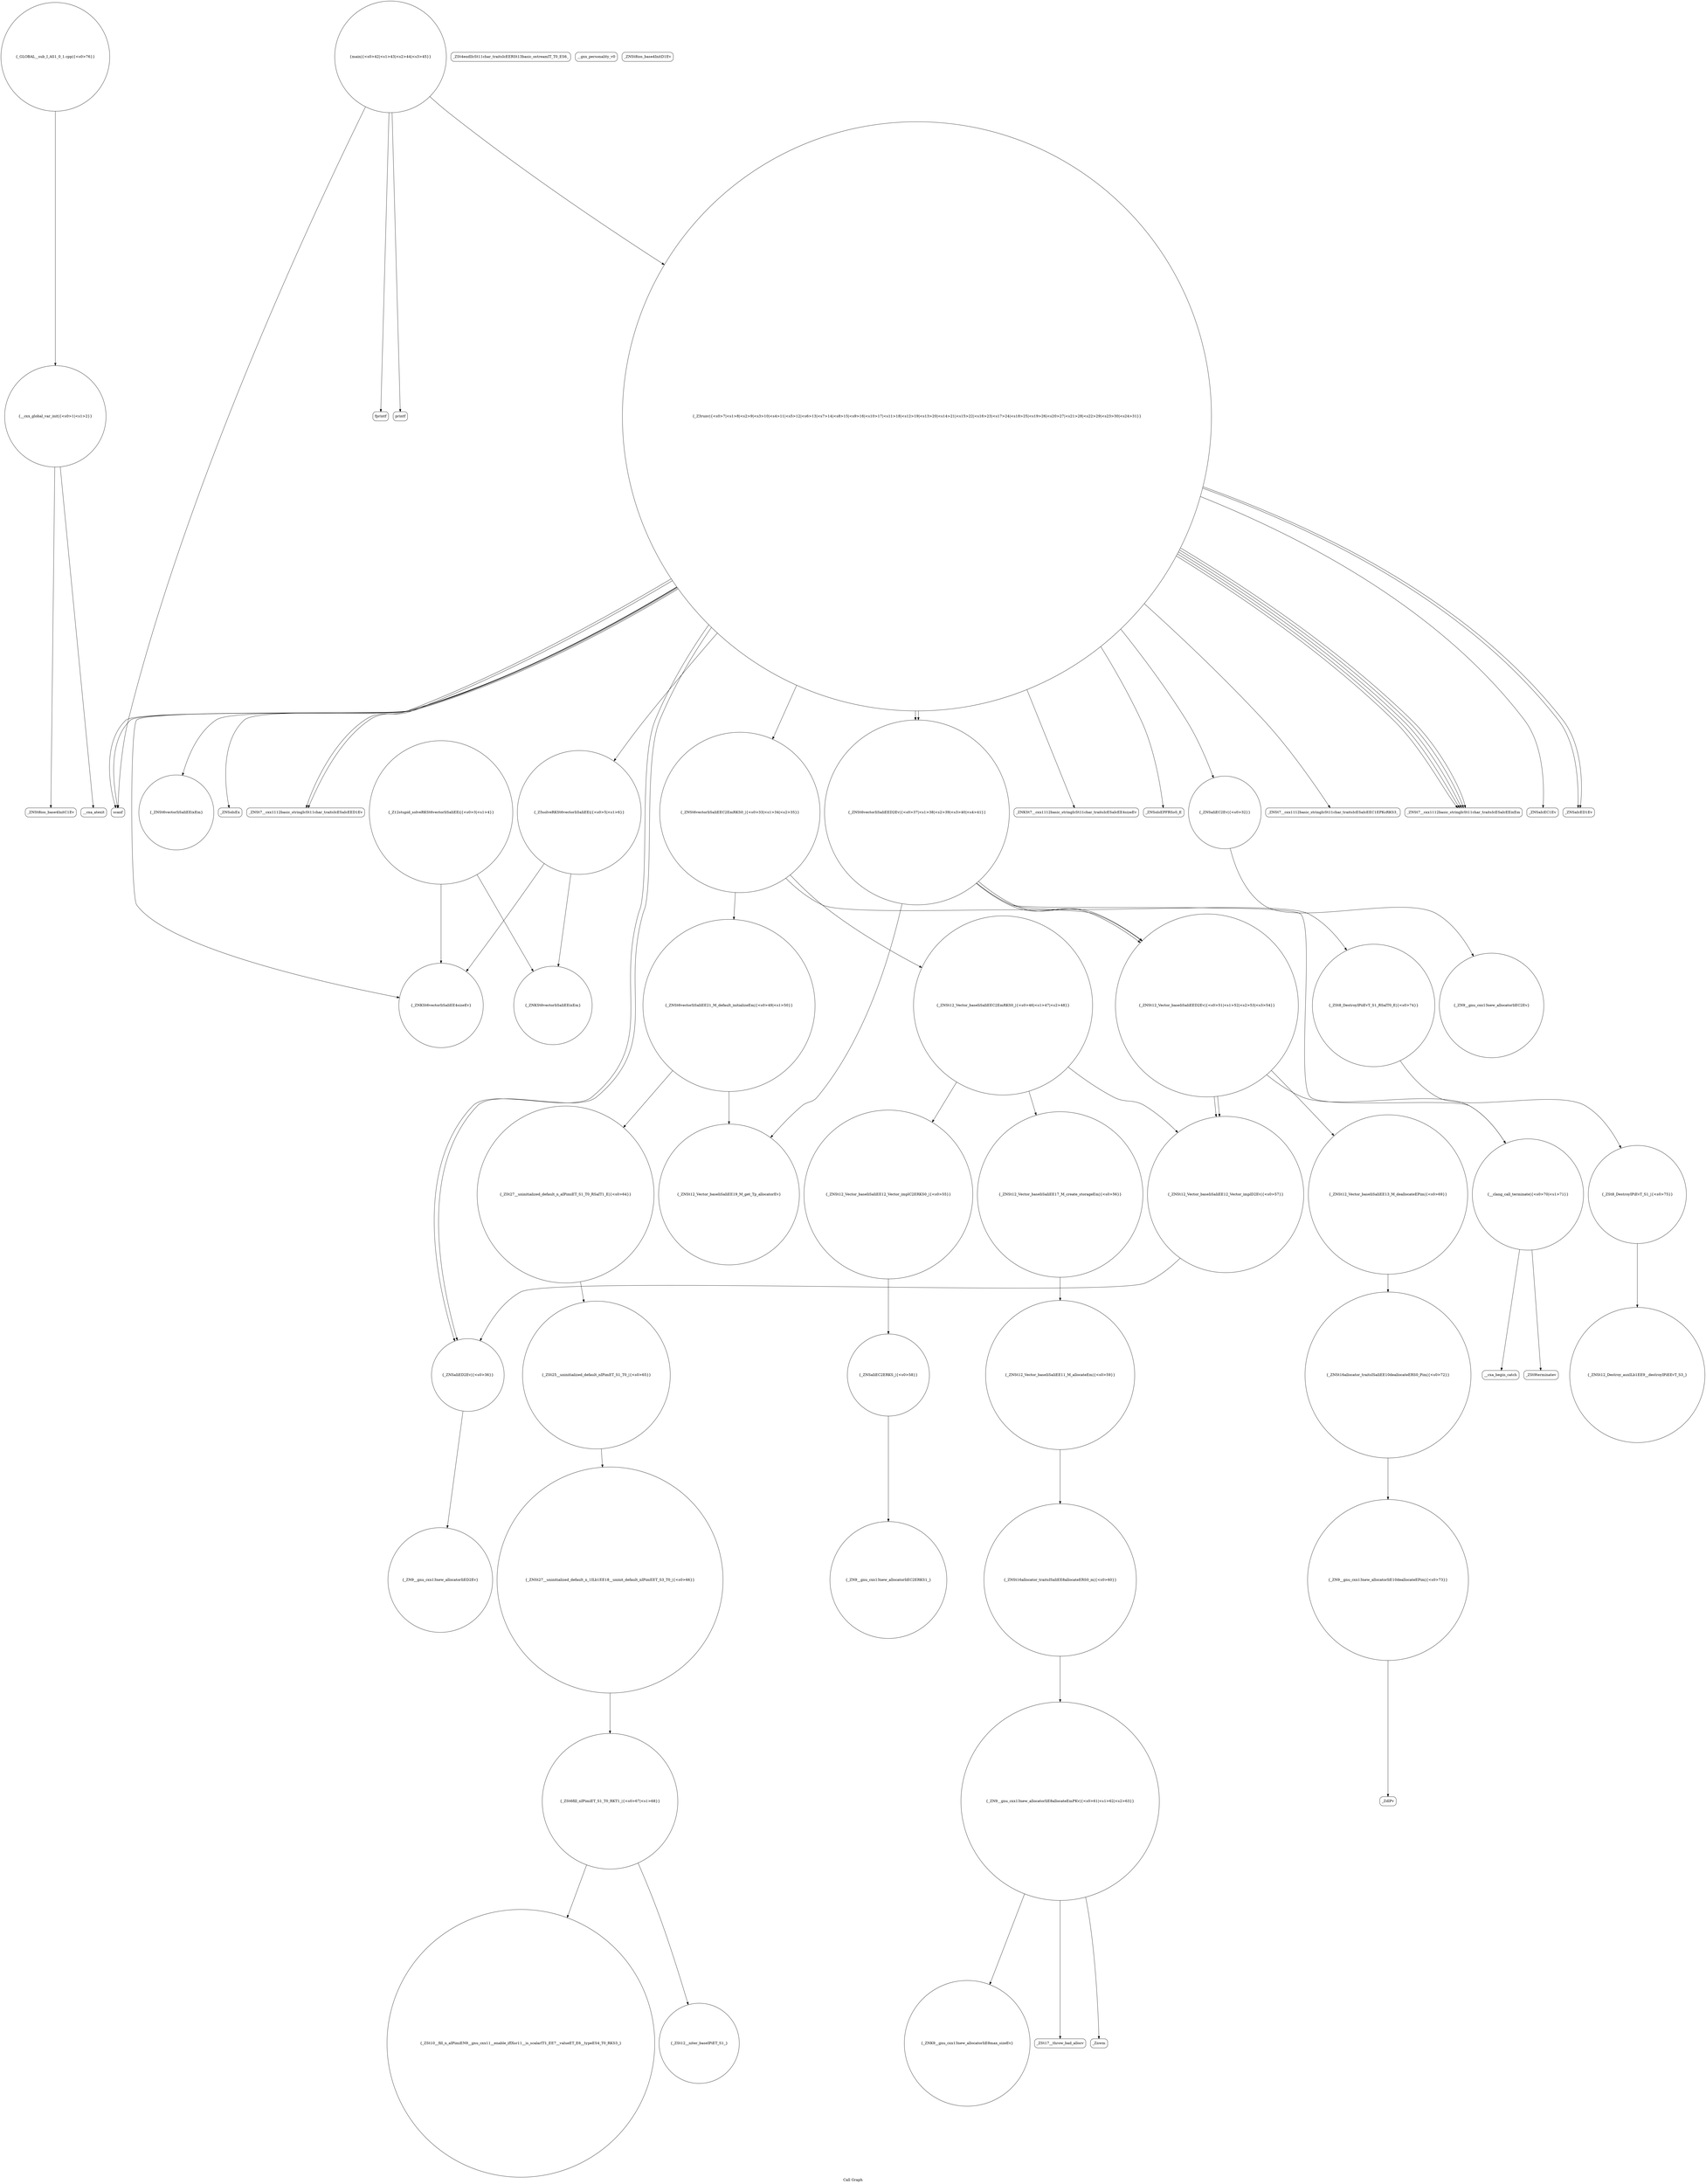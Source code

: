 digraph "Call Graph" {
	label="Call Graph";

	Node0x564c2c33f740 [shape=record,shape=circle,label="{__cxx_global_var_init|{<s0>1|<s1>2}}"];
	Node0x564c2c33f740:s0 -> Node0x564c2c33f7c0[color=black];
	Node0x564c2c33f740:s1 -> Node0x564c2c33f8c0[color=black];
	Node0x564c2c340dc0 [shape=record,shape=circle,label="{_ZNSt12_Vector_baseIiSaIiEE19_M_get_Tp_allocatorEv}"];
	Node0x564c2c33fac0 [shape=record,shape=circle,label="{_Z5solveRKSt6vectorIiSaIiEEi|{<s0>5|<s1>6}}"];
	Node0x564c2c33fac0:s0 -> Node0x564c2c33f9c0[color=black];
	Node0x564c2c33fac0:s1 -> Node0x564c2c33fa40[color=black];
	Node0x564c2c342160 [shape=record,shape=circle,label="{__clang_call_terminate|{<s0>70|<s1>71}}"];
	Node0x564c2c342160:s0 -> Node0x564c2c3421e0[color=black];
	Node0x564c2c342160:s1 -> Node0x564c2c342260[color=black];
	Node0x564c2c33fe40 [shape=record,shape=Mrecord,label="{_ZNKSt7__cxx1112basic_stringIcSt11char_traitsIcESaIcEE4sizeEv}"];
	Node0x564c2c3424e0 [shape=record,shape=circle,label="{_ZSt8_DestroyIPiEvT_S1_|{<s0>75}}"];
	Node0x564c2c3424e0:s0 -> Node0x564c2c342560[color=black];
	Node0x564c2c3401c0 [shape=record,shape=Mrecord,label="{_ZNSolsEPFRSoS_E}"];
	Node0x564c2c340540 [shape=record,shape=circle,label="{_ZN9__gnu_cxx13new_allocatorIiEC2Ev}"];
	Node0x564c2c3408c0 [shape=record,shape=circle,label="{_ZNSt12_Vector_baseIiSaIiEE12_Vector_implD2Ev|{<s0>57}}"];
	Node0x564c2c3408c0:s0 -> Node0x564c2c33ffc0[color=black];
	Node0x564c2c340c40 [shape=record,shape=Mrecord,label="{_ZSt17__throw_bad_allocv}"];
	Node0x564c2c33f940 [shape=record,shape=circle,label="{_Z12stupid_solveRKSt6vectorIiSaIiEEi|{<s0>3|<s1>4}}"];
	Node0x564c2c33f940:s0 -> Node0x564c2c33f9c0[color=black];
	Node0x564c2c33f940:s1 -> Node0x564c2c33fa40[color=black];
	Node0x564c2c341fe0 [shape=record,shape=circle,label="{_ZSt10__fill_n_aIPimiEN9__gnu_cxx11__enable_ifIXsr11__is_scalarIT1_EE7__valueET_E6__typeES4_T0_RKS3_}"];
	Node0x564c2c33fcc0 [shape=record,shape=Mrecord,label="{_ZNSt7__cxx1112basic_stringIcSt11char_traitsIcESaIcEEC1EPKcRKS3_}"];
	Node0x564c2c342360 [shape=record,shape=circle,label="{_ZN9__gnu_cxx13new_allocatorIiE10deallocateEPim|{<s0>73}}"];
	Node0x564c2c342360:s0 -> Node0x564c2c3423e0[color=black];
	Node0x564c2c340040 [shape=record,shape=Mrecord,label="{_ZNSt7__cxx1112basic_stringIcSt11char_traitsIcESaIcEEixEm}"];
	Node0x564c2c3403c0 [shape=record,shape=circle,label="{main|{<s0>42|<s1>43|<s2>44|<s3>45}}"];
	Node0x564c2c3403c0:s0 -> Node0x564c2c33fbc0[color=black];
	Node0x564c2c3403c0:s1 -> Node0x564c2c340440[color=black];
	Node0x564c2c3403c0:s2 -> Node0x564c2c3404c0[color=black];
	Node0x564c2c3403c0:s3 -> Node0x564c2c33fb40[color=black];
	Node0x564c2c340740 [shape=record,shape=circle,label="{_ZNSt12_Vector_baseIiSaIiEED2Ev|{<s0>51|<s1>52|<s2>53|<s3>54}}"];
	Node0x564c2c340740:s0 -> Node0x564c2c3420e0[color=black];
	Node0x564c2c340740:s1 -> Node0x564c2c3408c0[color=black];
	Node0x564c2c340740:s2 -> Node0x564c2c3408c0[color=black];
	Node0x564c2c340740:s3 -> Node0x564c2c342160[color=black];
	Node0x564c2c340ac0 [shape=record,shape=circle,label="{_ZNSt16allocator_traitsISaIiEE8allocateERS0_m|{<s0>60}}"];
	Node0x564c2c340ac0:s0 -> Node0x564c2c340b40[color=black];
	Node0x564c2c33f7c0 [shape=record,shape=Mrecord,label="{_ZNSt8ios_base4InitC1Ev}"];
	Node0x564c2c340e40 [shape=record,shape=circle,label="{_ZSt25__uninitialized_default_nIPimET_S1_T0_|{<s0>65}}"];
	Node0x564c2c340e40:s0 -> Node0x564c2c340ec0[color=black];
	Node0x564c2c33fb40 [shape=record,shape=circle,label="{_Z3runv|{<s0>7|<s1>8|<s2>9|<s3>10|<s4>11|<s5>12|<s6>13|<s7>14|<s8>15|<s9>16|<s10>17|<s11>18|<s12>19|<s13>20|<s14>21|<s15>22|<s16>23|<s17>24|<s18>25|<s19>26|<s20>27|<s21>28|<s22>29|<s23>30|<s24>31}}"];
	Node0x564c2c33fb40:s0 -> Node0x564c2c33fbc0[color=black];
	Node0x564c2c33fb40:s1 -> Node0x564c2c33fc40[color=black];
	Node0x564c2c33fb40:s2 -> Node0x564c2c33fcc0[color=black];
	Node0x564c2c33fb40:s3 -> Node0x564c2c33fdc0[color=black];
	Node0x564c2c33fb40:s4 -> Node0x564c2c33fbc0[color=black];
	Node0x564c2c33fb40:s5 -> Node0x564c2c33fe40[color=black];
	Node0x564c2c33fb40:s6 -> Node0x564c2c33fec0[color=black];
	Node0x564c2c33fb40:s7 -> Node0x564c2c33ff40[color=black];
	Node0x564c2c33fb40:s8 -> Node0x564c2c33ffc0[color=black];
	Node0x564c2c33fb40:s9 -> Node0x564c2c33f9c0[color=black];
	Node0x564c2c33fb40:s10 -> Node0x564c2c340040[color=black];
	Node0x564c2c33fb40:s11 -> Node0x564c2c340040[color=black];
	Node0x564c2c33fb40:s12 -> Node0x564c2c340040[color=black];
	Node0x564c2c33fb40:s13 -> Node0x564c2c340040[color=black];
	Node0x564c2c33fb40:s14 -> Node0x564c2c340040[color=black];
	Node0x564c2c33fb40:s15 -> Node0x564c2c3400c0[color=black];
	Node0x564c2c33fb40:s16 -> Node0x564c2c33fdc0[color=black];
	Node0x564c2c33fb40:s17 -> Node0x564c2c33ffc0[color=black];
	Node0x564c2c33fb40:s18 -> Node0x564c2c3402c0[color=black];
	Node0x564c2c33fb40:s19 -> Node0x564c2c33fac0[color=black];
	Node0x564c2c33fb40:s20 -> Node0x564c2c340140[color=black];
	Node0x564c2c33fb40:s21 -> Node0x564c2c3401c0[color=black];
	Node0x564c2c33fb40:s22 -> Node0x564c2c3402c0[color=black];
	Node0x564c2c33fb40:s23 -> Node0x564c2c340340[color=black];
	Node0x564c2c33fb40:s24 -> Node0x564c2c340340[color=black];
	Node0x564c2c3421e0 [shape=record,shape=Mrecord,label="{__cxa_begin_catch}"];
	Node0x564c2c33fec0 [shape=record,shape=circle,label="{_ZNSaIiEC2Ev|{<s0>32}}"];
	Node0x564c2c33fec0:s0 -> Node0x564c2c340540[color=black];
	Node0x564c2c342560 [shape=record,shape=circle,label="{_ZNSt12_Destroy_auxILb1EE9__destroyIPiEEvT_S3_}"];
	Node0x564c2c340240 [shape=record,shape=Mrecord,label="{_ZSt4endlIcSt11char_traitsIcEERSt13basic_ostreamIT_T0_ES6_}"];
	Node0x564c2c3405c0 [shape=record,shape=circle,label="{_ZN9__gnu_cxx13new_allocatorIiED2Ev}"];
	Node0x564c2c340940 [shape=record,shape=circle,label="{_ZNSaIiEC2ERKS_|{<s0>58}}"];
	Node0x564c2c340940:s0 -> Node0x564c2c3409c0[color=black];
	Node0x564c2c340cc0 [shape=record,shape=Mrecord,label="{_Znwm}"];
	Node0x564c2c33f9c0 [shape=record,shape=circle,label="{_ZNKSt6vectorIiSaIiEE4sizeEv}"];
	Node0x564c2c342060 [shape=record,shape=circle,label="{_ZSt12__niter_baseIPiET_S1_}"];
	Node0x564c2c33fd40 [shape=record,shape=Mrecord,label="{__gxx_personality_v0}"];
	Node0x564c2c3423e0 [shape=record,shape=Mrecord,label="{_ZdlPv}"];
	Node0x564c2c3400c0 [shape=record,shape=circle,label="{_ZNSt6vectorIiSaIiEEixEm}"];
	Node0x564c2c340440 [shape=record,shape=Mrecord,label="{fprintf}"];
	Node0x564c2c3407c0 [shape=record,shape=circle,label="{_ZNSt12_Vector_baseIiSaIiEE12_Vector_implC2ERKS0_|{<s0>55}}"];
	Node0x564c2c3407c0:s0 -> Node0x564c2c340940[color=black];
	Node0x564c2c340b40 [shape=record,shape=circle,label="{_ZN9__gnu_cxx13new_allocatorIiE8allocateEmPKv|{<s0>61|<s1>62|<s2>63}}"];
	Node0x564c2c340b40:s0 -> Node0x564c2c340bc0[color=black];
	Node0x564c2c340b40:s1 -> Node0x564c2c340c40[color=black];
	Node0x564c2c340b40:s2 -> Node0x564c2c340cc0[color=black];
	Node0x564c2c33f840 [shape=record,shape=Mrecord,label="{_ZNSt8ios_base4InitD1Ev}"];
	Node0x564c2c340ec0 [shape=record,shape=circle,label="{_ZNSt27__uninitialized_default_n_1ILb1EE18__uninit_default_nIPimEET_S3_T0_|{<s0>66}}"];
	Node0x564c2c340ec0:s0 -> Node0x564c2c341f60[color=black];
	Node0x564c2c33fbc0 [shape=record,shape=Mrecord,label="{scanf}"];
	Node0x564c2c342260 [shape=record,shape=Mrecord,label="{_ZSt9terminatev}"];
	Node0x564c2c33ff40 [shape=record,shape=circle,label="{_ZNSt6vectorIiSaIiEEC2EmRKS0_|{<s0>33|<s1>34|<s2>35}}"];
	Node0x564c2c33ff40:s0 -> Node0x564c2c340640[color=black];
	Node0x564c2c33ff40:s1 -> Node0x564c2c3406c0[color=black];
	Node0x564c2c33ff40:s2 -> Node0x564c2c340740[color=black];
	Node0x564c2c3425e0 [shape=record,shape=circle,label="{_GLOBAL__sub_I_AS1_0_1.cpp|{<s0>76}}"];
	Node0x564c2c3425e0:s0 -> Node0x564c2c33f740[color=black];
	Node0x564c2c3402c0 [shape=record,shape=circle,label="{_ZNSt6vectorIiSaIiEED2Ev|{<s0>37|<s1>38|<s2>39|<s3>40|<s4>41}}"];
	Node0x564c2c3402c0:s0 -> Node0x564c2c340dc0[color=black];
	Node0x564c2c3402c0:s1 -> Node0x564c2c342460[color=black];
	Node0x564c2c3402c0:s2 -> Node0x564c2c340740[color=black];
	Node0x564c2c3402c0:s3 -> Node0x564c2c340740[color=black];
	Node0x564c2c3402c0:s4 -> Node0x564c2c342160[color=black];
	Node0x564c2c340640 [shape=record,shape=circle,label="{_ZNSt12_Vector_baseIiSaIiEEC2EmRKS0_|{<s0>46|<s1>47|<s2>48}}"];
	Node0x564c2c340640:s0 -> Node0x564c2c3407c0[color=black];
	Node0x564c2c340640:s1 -> Node0x564c2c340840[color=black];
	Node0x564c2c340640:s2 -> Node0x564c2c3408c0[color=black];
	Node0x564c2c3409c0 [shape=record,shape=circle,label="{_ZN9__gnu_cxx13new_allocatorIiEC2ERKS1_}"];
	Node0x564c2c340d40 [shape=record,shape=circle,label="{_ZSt27__uninitialized_default_n_aIPimiET_S1_T0_RSaIT1_E|{<s0>64}}"];
	Node0x564c2c340d40:s0 -> Node0x564c2c340e40[color=black];
	Node0x564c2c33fa40 [shape=record,shape=circle,label="{_ZNKSt6vectorIiSaIiEEixEm}"];
	Node0x564c2c3420e0 [shape=record,shape=circle,label="{_ZNSt12_Vector_baseIiSaIiEE13_M_deallocateEPim|{<s0>69}}"];
	Node0x564c2c3420e0:s0 -> Node0x564c2c3422e0[color=black];
	Node0x564c2c33fdc0 [shape=record,shape=Mrecord,label="{_ZNSaIcED1Ev}"];
	Node0x564c2c342460 [shape=record,shape=circle,label="{_ZSt8_DestroyIPiiEvT_S1_RSaIT0_E|{<s0>74}}"];
	Node0x564c2c342460:s0 -> Node0x564c2c3424e0[color=black];
	Node0x564c2c340140 [shape=record,shape=Mrecord,label="{_ZNSolsEx}"];
	Node0x564c2c3404c0 [shape=record,shape=Mrecord,label="{printf}"];
	Node0x564c2c340840 [shape=record,shape=circle,label="{_ZNSt12_Vector_baseIiSaIiEE17_M_create_storageEm|{<s0>56}}"];
	Node0x564c2c340840:s0 -> Node0x564c2c340a40[color=black];
	Node0x564c2c340bc0 [shape=record,shape=circle,label="{_ZNK9__gnu_cxx13new_allocatorIiE8max_sizeEv}"];
	Node0x564c2c33f8c0 [shape=record,shape=Mrecord,label="{__cxa_atexit}"];
	Node0x564c2c341f60 [shape=record,shape=circle,label="{_ZSt6fill_nIPimiET_S1_T0_RKT1_|{<s0>67|<s1>68}}"];
	Node0x564c2c341f60:s0 -> Node0x564c2c342060[color=black];
	Node0x564c2c341f60:s1 -> Node0x564c2c341fe0[color=black];
	Node0x564c2c33fc40 [shape=record,shape=Mrecord,label="{_ZNSaIcEC1Ev}"];
	Node0x564c2c3422e0 [shape=record,shape=circle,label="{_ZNSt16allocator_traitsISaIiEE10deallocateERS0_Pim|{<s0>72}}"];
	Node0x564c2c3422e0:s0 -> Node0x564c2c342360[color=black];
	Node0x564c2c33ffc0 [shape=record,shape=circle,label="{_ZNSaIiED2Ev|{<s0>36}}"];
	Node0x564c2c33ffc0:s0 -> Node0x564c2c3405c0[color=black];
	Node0x564c2c340340 [shape=record,shape=Mrecord,label="{_ZNSt7__cxx1112basic_stringIcSt11char_traitsIcESaIcEED1Ev}"];
	Node0x564c2c3406c0 [shape=record,shape=circle,label="{_ZNSt6vectorIiSaIiEE21_M_default_initializeEm|{<s0>49|<s1>50}}"];
	Node0x564c2c3406c0:s0 -> Node0x564c2c340dc0[color=black];
	Node0x564c2c3406c0:s1 -> Node0x564c2c340d40[color=black];
	Node0x564c2c340a40 [shape=record,shape=circle,label="{_ZNSt12_Vector_baseIiSaIiEE11_M_allocateEm|{<s0>59}}"];
	Node0x564c2c340a40:s0 -> Node0x564c2c340ac0[color=black];
}
